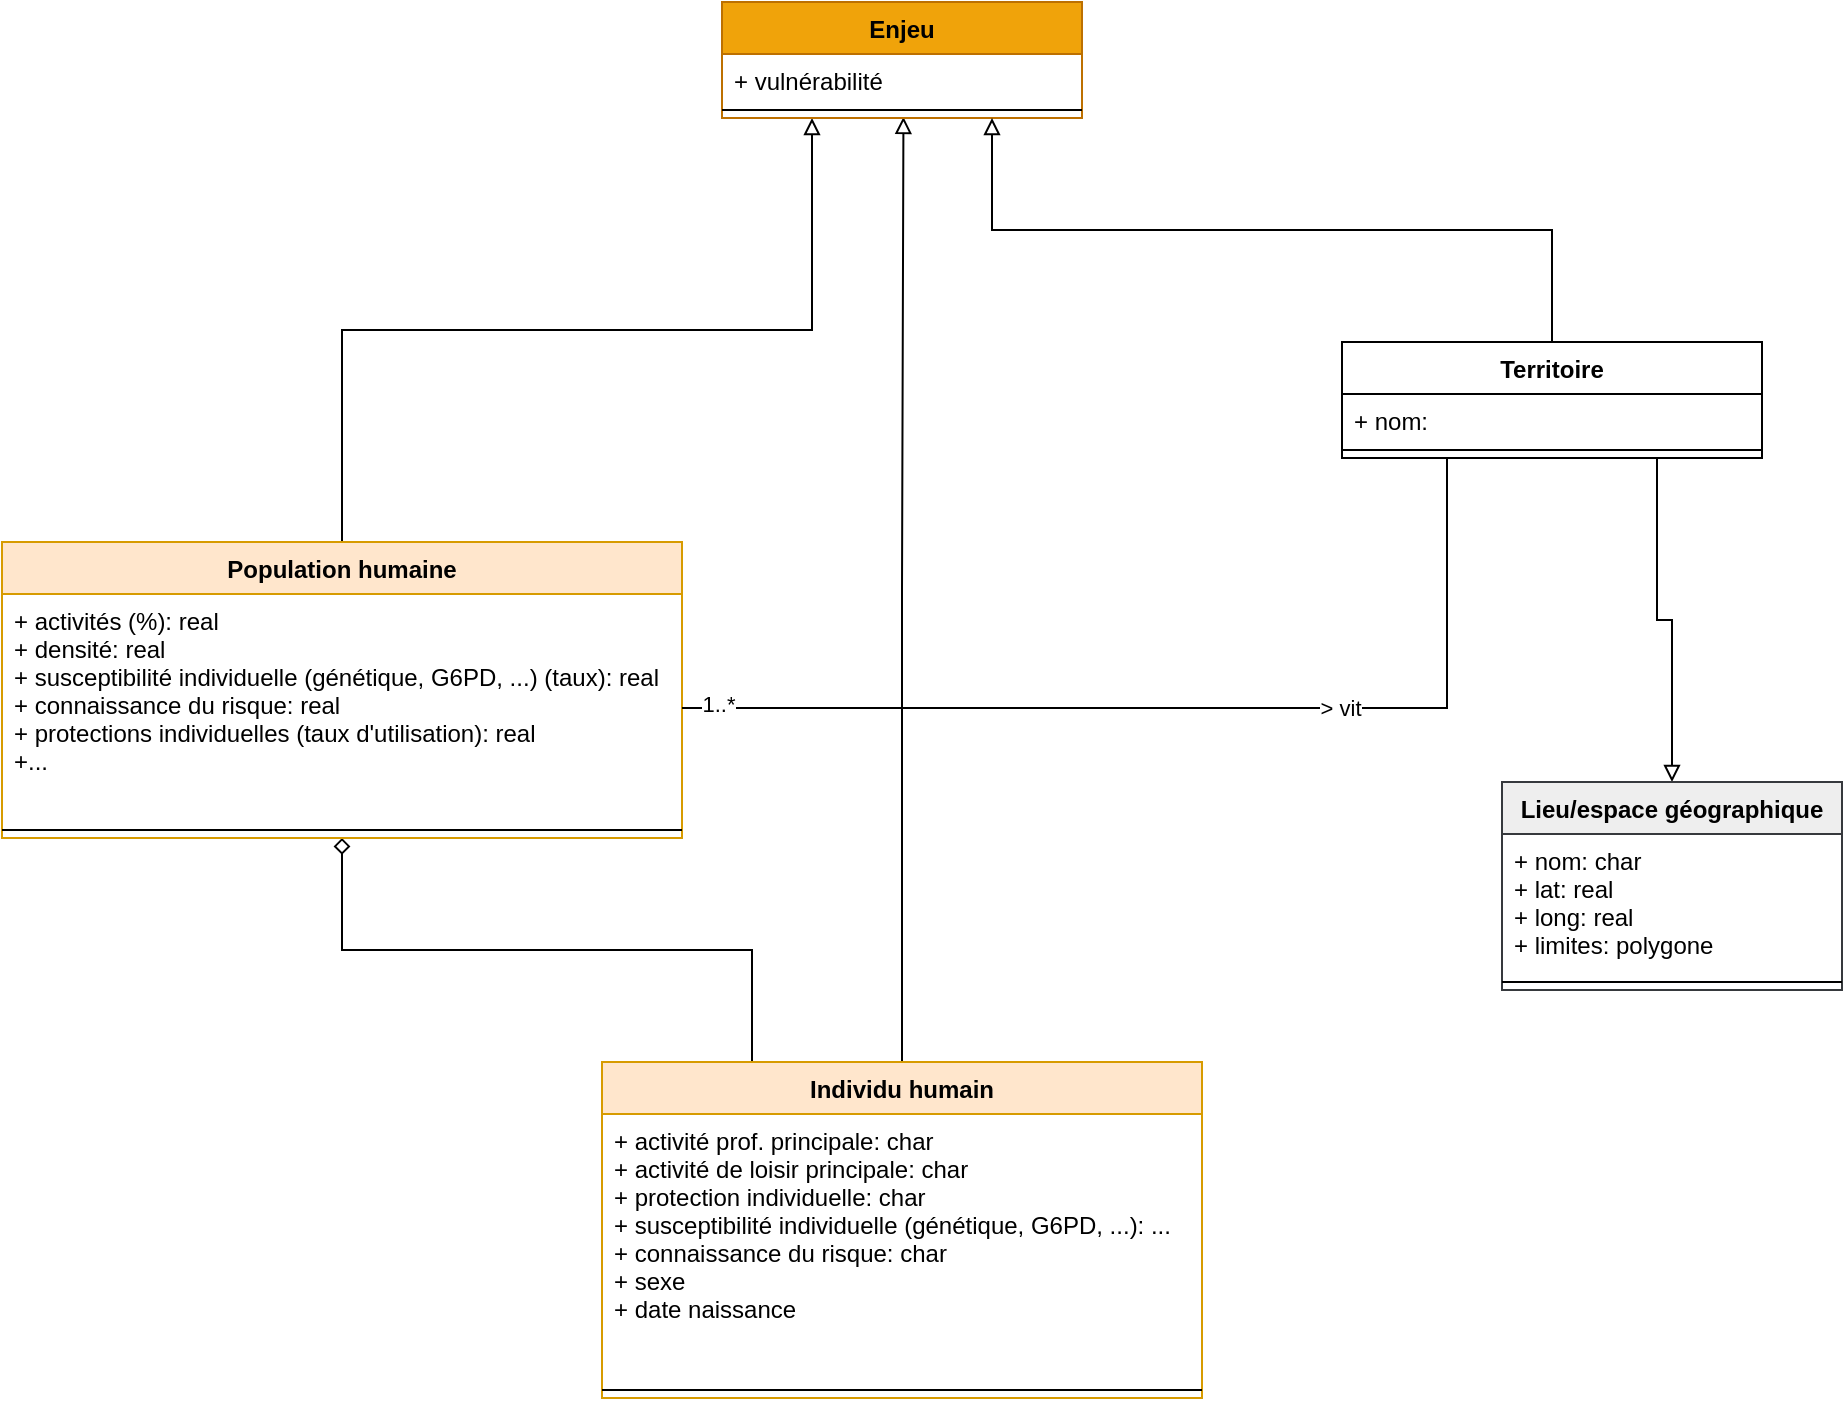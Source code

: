 <mxfile version="21.4.0" type="github">
  <diagram name="Page-1" id="ESa_MfQo7EbodtpM8yVK">
    <mxGraphModel dx="781" dy="948" grid="1" gridSize="10" guides="1" tooltips="1" connect="1" arrows="1" fold="1" page="1" pageScale="1" pageWidth="827" pageHeight="1169" math="0" shadow="0">
      <root>
        <mxCell id="0" />
        <mxCell id="1" parent="0" />
        <mxCell id="ccONws6fBIpeCCJumaoF-1" style="edgeStyle=orthogonalEdgeStyle;rounded=0;orthogonalLoop=1;jettySize=auto;html=1;exitX=0.5;exitY=0;exitDx=0;exitDy=0;endArrow=block;endFill=0;entryX=0.504;entryY=0.931;entryDx=0;entryDy=0;entryPerimeter=0;" edge="1" parent="1" source="ccONws6fBIpeCCJumaoF-3" target="ccONws6fBIpeCCJumaoF-12">
          <mxGeometry relative="1" as="geometry">
            <mxPoint x="1100" y="420" as="targetPoint" />
          </mxGeometry>
        </mxCell>
        <mxCell id="ccONws6fBIpeCCJumaoF-2" style="edgeStyle=orthogonalEdgeStyle;rounded=0;orthogonalLoop=1;jettySize=auto;html=1;exitX=0.25;exitY=0;exitDx=0;exitDy=0;entryX=0.5;entryY=1;entryDx=0;entryDy=0;endArrow=diamond;endFill=0;" edge="1" parent="1" source="ccONws6fBIpeCCJumaoF-3" target="ccONws6fBIpeCCJumaoF-7">
          <mxGeometry relative="1" as="geometry" />
        </mxCell>
        <mxCell id="ccONws6fBIpeCCJumaoF-3" value="Individu humain" style="swimlane;fontStyle=1;align=center;verticalAlign=top;childLayout=stackLayout;horizontal=1;startSize=26;horizontalStack=0;resizeParent=1;resizeParentMax=0;resizeLast=0;collapsible=1;marginBottom=0;fillColor=#ffe6cc;strokeColor=#d79b00;" vertex="1" parent="1">
          <mxGeometry x="1550" y="640" width="300" height="168" as="geometry" />
        </mxCell>
        <mxCell id="ccONws6fBIpeCCJumaoF-4" value="+ activité prof. principale: char&#xa;+ activité de loisir principale: char&#xa;+ protection individuelle: char&#xa;+ susceptibilité individuelle (génétique, G6PD, ...): ...&#xa;+ connaissance du risque: char&#xa;+ sexe&#xa;+ date naissance" style="text;strokeColor=none;fillColor=none;align=left;verticalAlign=top;spacingLeft=4;spacingRight=4;overflow=hidden;rotatable=0;points=[[0,0.5],[1,0.5]];portConstraint=eastwest;" vertex="1" parent="ccONws6fBIpeCCJumaoF-3">
          <mxGeometry y="26" width="300" height="134" as="geometry" />
        </mxCell>
        <mxCell id="ccONws6fBIpeCCJumaoF-5" value="" style="line;strokeWidth=1;fillColor=none;align=left;verticalAlign=middle;spacingTop=-1;spacingLeft=3;spacingRight=3;rotatable=0;labelPosition=right;points=[];portConstraint=eastwest;" vertex="1" parent="ccONws6fBIpeCCJumaoF-3">
          <mxGeometry y="160" width="300" height="8" as="geometry" />
        </mxCell>
        <mxCell id="ccONws6fBIpeCCJumaoF-6" style="edgeStyle=orthogonalEdgeStyle;rounded=0;orthogonalLoop=1;jettySize=auto;html=1;exitX=0.5;exitY=0;exitDx=0;exitDy=0;entryX=0.25;entryY=1;entryDx=0;entryDy=0;endArrow=block;endFill=0;" edge="1" parent="1" source="ccONws6fBIpeCCJumaoF-7" target="ccONws6fBIpeCCJumaoF-10">
          <mxGeometry relative="1" as="geometry" />
        </mxCell>
        <mxCell id="ccONws6fBIpeCCJumaoF-7" value="Population humaine" style="swimlane;fontStyle=1;align=center;verticalAlign=top;childLayout=stackLayout;horizontal=1;startSize=26;horizontalStack=0;resizeParent=1;resizeParentMax=0;resizeLast=0;collapsible=1;marginBottom=0;fillColor=#ffe6cc;strokeColor=#d79b00;" vertex="1" parent="1">
          <mxGeometry x="1250" y="380" width="340" height="148" as="geometry" />
        </mxCell>
        <mxCell id="ccONws6fBIpeCCJumaoF-8" value="+ activités (%): real&#xa;+ densité: real&#xa;+ susceptibilité individuelle (génétique, G6PD, ...) (taux): real&#xa;+ connaissance du risque: real&#xa;+ protections individuelles (taux d&#39;utilisation): real&#xa;+..." style="text;strokeColor=none;fillColor=none;align=left;verticalAlign=top;spacingLeft=4;spacingRight=4;overflow=hidden;rotatable=0;points=[[0,0.5],[1,0.5]];portConstraint=eastwest;" vertex="1" parent="ccONws6fBIpeCCJumaoF-7">
          <mxGeometry y="26" width="340" height="114" as="geometry" />
        </mxCell>
        <mxCell id="ccONws6fBIpeCCJumaoF-9" value="" style="line;strokeWidth=1;fillColor=none;align=left;verticalAlign=middle;spacingTop=-1;spacingLeft=3;spacingRight=3;rotatable=0;labelPosition=right;points=[];portConstraint=eastwest;" vertex="1" parent="ccONws6fBIpeCCJumaoF-7">
          <mxGeometry y="140" width="340" height="8" as="geometry" />
        </mxCell>
        <mxCell id="ccONws6fBIpeCCJumaoF-10" value="Enjeu" style="swimlane;fontStyle=1;align=center;verticalAlign=top;childLayout=stackLayout;horizontal=1;startSize=26;horizontalStack=0;resizeParent=1;resizeParentMax=0;resizeLast=0;collapsible=1;marginBottom=0;fillColor=#f0a30a;strokeColor=#BD7000;fontColor=#000000;" vertex="1" parent="1">
          <mxGeometry x="1610" y="110" width="180" height="58" as="geometry" />
        </mxCell>
        <mxCell id="ccONws6fBIpeCCJumaoF-11" value="+ vulnérabilité " style="text;strokeColor=none;fillColor=none;align=left;verticalAlign=top;spacingLeft=4;spacingRight=4;overflow=hidden;rotatable=0;points=[[0,0.5],[1,0.5]];portConstraint=eastwest;" vertex="1" parent="ccONws6fBIpeCCJumaoF-10">
          <mxGeometry y="26" width="180" height="24" as="geometry" />
        </mxCell>
        <mxCell id="ccONws6fBIpeCCJumaoF-12" value="" style="line;strokeWidth=1;fillColor=none;align=left;verticalAlign=middle;spacingTop=-1;spacingLeft=3;spacingRight=3;rotatable=0;labelPosition=right;points=[];portConstraint=eastwest;" vertex="1" parent="ccONws6fBIpeCCJumaoF-10">
          <mxGeometry y="50" width="180" height="8" as="geometry" />
        </mxCell>
        <mxCell id="ccONws6fBIpeCCJumaoF-16" style="edgeStyle=orthogonalEdgeStyle;rounded=0;orthogonalLoop=1;jettySize=auto;html=1;endArrow=block;endFill=0;exitX=0.5;exitY=0;exitDx=0;exitDy=0;entryX=0.75;entryY=1;entryDx=0;entryDy=0;" edge="1" parent="1" source="ccONws6fBIpeCCJumaoF-17" target="ccONws6fBIpeCCJumaoF-10">
          <mxGeometry relative="1" as="geometry">
            <mxPoint x="1116" y="414" as="targetPoint" />
          </mxGeometry>
        </mxCell>
        <mxCell id="ccONws6fBIpeCCJumaoF-27" style="edgeStyle=orthogonalEdgeStyle;rounded=0;orthogonalLoop=1;jettySize=auto;html=1;endArrow=block;endFill=0;entryX=0.5;entryY=0;entryDx=0;entryDy=0;exitX=0.75;exitY=1;exitDx=0;exitDy=0;" edge="1" parent="1" source="ccONws6fBIpeCCJumaoF-17" target="ccONws6fBIpeCCJumaoF-24">
          <mxGeometry relative="1" as="geometry">
            <mxPoint x="2120" y="400" as="sourcePoint" />
            <mxPoint x="2085" y="530" as="targetPoint" />
          </mxGeometry>
        </mxCell>
        <mxCell id="ccONws6fBIpeCCJumaoF-17" value="Territoire" style="swimlane;fontStyle=1;align=center;verticalAlign=top;childLayout=stackLayout;horizontal=1;startSize=26;horizontalStack=0;resizeParent=1;resizeParentMax=0;resizeLast=0;collapsible=1;marginBottom=0;" vertex="1" parent="1">
          <mxGeometry x="1920" y="280" width="210" height="58" as="geometry">
            <mxRectangle x="600" y="310" width="90" height="26" as="alternateBounds" />
          </mxGeometry>
        </mxCell>
        <mxCell id="ccONws6fBIpeCCJumaoF-18" value="+ nom: &#xa;" style="text;strokeColor=none;fillColor=none;align=left;verticalAlign=top;spacingLeft=4;spacingRight=4;overflow=hidden;rotatable=0;points=[[0,0.5],[1,0.5]];portConstraint=eastwest;" vertex="1" parent="ccONws6fBIpeCCJumaoF-17">
          <mxGeometry y="26" width="210" height="24" as="geometry" />
        </mxCell>
        <mxCell id="ccONws6fBIpeCCJumaoF-19" value="" style="line;strokeWidth=1;fillColor=none;align=left;verticalAlign=middle;spacingTop=-1;spacingLeft=3;spacingRight=3;rotatable=0;labelPosition=right;points=[];portConstraint=eastwest;" vertex="1" parent="ccONws6fBIpeCCJumaoF-17">
          <mxGeometry y="50" width="210" height="8" as="geometry" />
        </mxCell>
        <mxCell id="ccONws6fBIpeCCJumaoF-20" style="edgeStyle=orthogonalEdgeStyle;rounded=0;orthogonalLoop=1;jettySize=auto;html=1;entryX=0.25;entryY=1;entryDx=0;entryDy=0;startArrow=none;startFill=0;endArrow=none;endFill=0;" edge="1" parent="1" source="ccONws6fBIpeCCJumaoF-8" target="ccONws6fBIpeCCJumaoF-17">
          <mxGeometry relative="1" as="geometry">
            <mxPoint x="1795" y="743" as="sourcePoint" />
            <mxPoint x="1796" y="657" as="targetPoint" />
          </mxGeometry>
        </mxCell>
        <mxCell id="ccONws6fBIpeCCJumaoF-21" value="&amp;gt; vit" style="edgeLabel;html=1;align=center;verticalAlign=middle;resizable=0;points=[];" vertex="1" connectable="0" parent="ccONws6fBIpeCCJumaoF-20">
          <mxGeometry x="0.297" relative="1" as="geometry">
            <mxPoint as="offset" />
          </mxGeometry>
        </mxCell>
        <mxCell id="ccONws6fBIpeCCJumaoF-22" value="1..*" style="edgeLabel;html=1;align=center;verticalAlign=middle;resizable=0;points=[];" vertex="1" connectable="0" parent="ccONws6fBIpeCCJumaoF-20">
          <mxGeometry x="-0.85" relative="1" as="geometry">
            <mxPoint x="-20" y="-2" as="offset" />
          </mxGeometry>
        </mxCell>
        <mxCell id="ccONws6fBIpeCCJumaoF-24" value="Lieu/espace géographique" style="swimlane;fontStyle=1;align=center;verticalAlign=top;childLayout=stackLayout;horizontal=1;startSize=26;horizontalStack=0;resizeParent=1;resizeParentMax=0;resizeLast=0;collapsible=1;marginBottom=0;fillColor=#eeeeee;strokeColor=#36393d;" vertex="1" parent="1">
          <mxGeometry x="2000" y="500" width="170" height="104" as="geometry">
            <mxRectangle x="600" y="310" width="90" height="26" as="alternateBounds" />
          </mxGeometry>
        </mxCell>
        <mxCell id="ccONws6fBIpeCCJumaoF-25" value="+ nom: char&#xa;+ lat: real&#xa;+ long: real&#xa;+ limites: polygone" style="text;strokeColor=none;fillColor=none;align=left;verticalAlign=top;spacingLeft=4;spacingRight=4;overflow=hidden;rotatable=0;points=[[0,0.5],[1,0.5]];portConstraint=eastwest;" vertex="1" parent="ccONws6fBIpeCCJumaoF-24">
          <mxGeometry y="26" width="170" height="70" as="geometry" />
        </mxCell>
        <mxCell id="ccONws6fBIpeCCJumaoF-26" value="" style="line;strokeWidth=1;fillColor=none;align=left;verticalAlign=middle;spacingTop=-1;spacingLeft=3;spacingRight=3;rotatable=0;labelPosition=right;points=[];portConstraint=eastwest;" vertex="1" parent="ccONws6fBIpeCCJumaoF-24">
          <mxGeometry y="96" width="170" height="8" as="geometry" />
        </mxCell>
      </root>
    </mxGraphModel>
  </diagram>
</mxfile>
